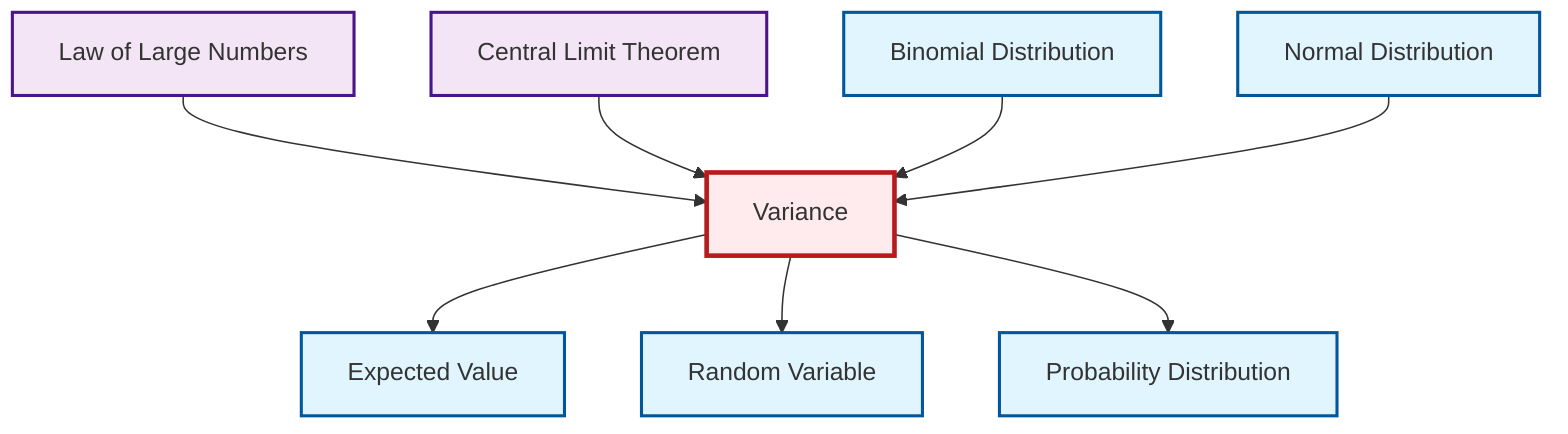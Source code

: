 graph TD
    classDef definition fill:#e1f5fe,stroke:#01579b,stroke-width:2px
    classDef theorem fill:#f3e5f5,stroke:#4a148c,stroke-width:2px
    classDef axiom fill:#fff3e0,stroke:#e65100,stroke-width:2px
    classDef example fill:#e8f5e9,stroke:#1b5e20,stroke-width:2px
    classDef current fill:#ffebee,stroke:#b71c1c,stroke-width:3px
    def-binomial-distribution["Binomial Distribution"]:::definition
    thm-law-of-large-numbers["Law of Large Numbers"]:::theorem
    def-probability-distribution["Probability Distribution"]:::definition
    def-expectation["Expected Value"]:::definition
    thm-central-limit["Central Limit Theorem"]:::theorem
    def-normal-distribution["Normal Distribution"]:::definition
    def-random-variable["Random Variable"]:::definition
    def-variance["Variance"]:::definition
    def-variance --> def-expectation
    thm-law-of-large-numbers --> def-variance
    thm-central-limit --> def-variance
    def-binomial-distribution --> def-variance
    def-normal-distribution --> def-variance
    def-variance --> def-random-variable
    def-variance --> def-probability-distribution
    class def-variance current